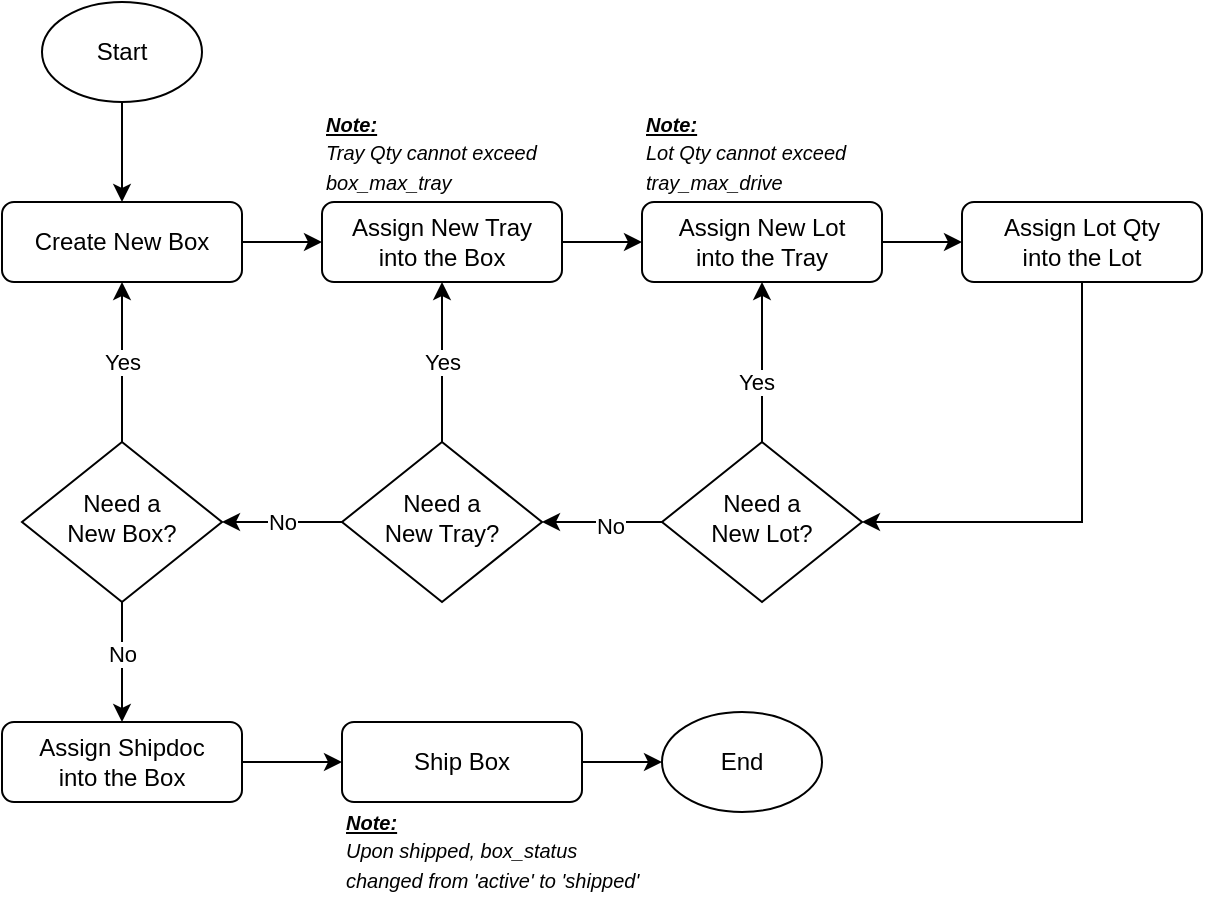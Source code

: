 <mxfile version="22.1.2" type="device">
  <diagram id="C5RBs43oDa-KdzZeNtuy" name="Page-1">
    <mxGraphModel dx="1050" dy="581" grid="1" gridSize="10" guides="1" tooltips="1" connect="1" arrows="1" fold="1" page="1" pageScale="1" pageWidth="827" pageHeight="1169" math="0" shadow="0">
      <root>
        <mxCell id="WIyWlLk6GJQsqaUBKTNV-0" />
        <mxCell id="WIyWlLk6GJQsqaUBKTNV-1" parent="WIyWlLk6GJQsqaUBKTNV-0" />
        <mxCell id="1_PeUKzKMtI_XJAJoonI-5" value="" style="edgeStyle=orthogonalEdgeStyle;rounded=0;orthogonalLoop=1;jettySize=auto;html=1;" parent="WIyWlLk6GJQsqaUBKTNV-1" source="WIyWlLk6GJQsqaUBKTNV-3" target="1_PeUKzKMtI_XJAJoonI-1" edge="1">
          <mxGeometry relative="1" as="geometry" />
        </mxCell>
        <mxCell id="WIyWlLk6GJQsqaUBKTNV-3" value="Create New Box" style="rounded=1;whiteSpace=wrap;html=1;fontSize=12;glass=0;strokeWidth=1;shadow=0;" parent="WIyWlLk6GJQsqaUBKTNV-1" vertex="1">
          <mxGeometry x="80" y="140" width="120" height="40" as="geometry" />
        </mxCell>
        <mxCell id="1_PeUKzKMtI_XJAJoonI-12" value="Yes" style="edgeStyle=orthogonalEdgeStyle;rounded=0;orthogonalLoop=1;jettySize=auto;html=1;entryX=0.5;entryY=1;entryDx=0;entryDy=0;" parent="WIyWlLk6GJQsqaUBKTNV-1" source="WIyWlLk6GJQsqaUBKTNV-6" target="WIyWlLk6GJQsqaUBKTNV-3" edge="1">
          <mxGeometry relative="1" as="geometry" />
        </mxCell>
        <mxCell id="KvlJnRZCGA25DDCbRQvM-0" value="" style="edgeStyle=orthogonalEdgeStyle;rounded=0;orthogonalLoop=1;jettySize=auto;html=1;" parent="WIyWlLk6GJQsqaUBKTNV-1" source="WIyWlLk6GJQsqaUBKTNV-6" target="1_PeUKzKMtI_XJAJoonI-23" edge="1">
          <mxGeometry relative="1" as="geometry" />
        </mxCell>
        <mxCell id="KvlJnRZCGA25DDCbRQvM-1" value="No" style="edgeLabel;html=1;align=center;verticalAlign=middle;resizable=0;points=[];" parent="KvlJnRZCGA25DDCbRQvM-0" vertex="1" connectable="0">
          <mxGeometry x="-0.133" relative="1" as="geometry">
            <mxPoint as="offset" />
          </mxGeometry>
        </mxCell>
        <mxCell id="WIyWlLk6GJQsqaUBKTNV-6" value="Need a &lt;br&gt;New Box?" style="rhombus;whiteSpace=wrap;html=1;shadow=0;fontFamily=Helvetica;fontSize=12;align=center;strokeWidth=1;spacing=6;spacingTop=-4;" parent="WIyWlLk6GJQsqaUBKTNV-1" vertex="1">
          <mxGeometry x="90" y="260" width="100" height="80" as="geometry" />
        </mxCell>
        <mxCell id="1_PeUKzKMtI_XJAJoonI-8" value="" style="edgeStyle=orthogonalEdgeStyle;rounded=0;orthogonalLoop=1;jettySize=auto;html=1;" parent="WIyWlLk6GJQsqaUBKTNV-1" source="1_PeUKzKMtI_XJAJoonI-0" target="WIyWlLk6GJQsqaUBKTNV-3" edge="1">
          <mxGeometry relative="1" as="geometry" />
        </mxCell>
        <mxCell id="1_PeUKzKMtI_XJAJoonI-0" value="Start" style="ellipse;whiteSpace=wrap;html=1;" parent="WIyWlLk6GJQsqaUBKTNV-1" vertex="1">
          <mxGeometry x="100" y="40" width="80" height="50" as="geometry" />
        </mxCell>
        <mxCell id="1_PeUKzKMtI_XJAJoonI-6" value="" style="edgeStyle=orthogonalEdgeStyle;rounded=0;orthogonalLoop=1;jettySize=auto;html=1;" parent="WIyWlLk6GJQsqaUBKTNV-1" source="1_PeUKzKMtI_XJAJoonI-1" target="1_PeUKzKMtI_XJAJoonI-2" edge="1">
          <mxGeometry relative="1" as="geometry" />
        </mxCell>
        <mxCell id="1_PeUKzKMtI_XJAJoonI-1" value="Assign New Tray &lt;br&gt;into the Box" style="rounded=1;whiteSpace=wrap;html=1;fontSize=12;glass=0;strokeWidth=1;shadow=0;" parent="WIyWlLk6GJQsqaUBKTNV-1" vertex="1">
          <mxGeometry x="240" y="140" width="120" height="40" as="geometry" />
        </mxCell>
        <mxCell id="1_PeUKzKMtI_XJAJoonI-7" value="" style="edgeStyle=orthogonalEdgeStyle;rounded=0;orthogonalLoop=1;jettySize=auto;html=1;" parent="WIyWlLk6GJQsqaUBKTNV-1" source="1_PeUKzKMtI_XJAJoonI-2" target="1_PeUKzKMtI_XJAJoonI-3" edge="1">
          <mxGeometry relative="1" as="geometry" />
        </mxCell>
        <mxCell id="1_PeUKzKMtI_XJAJoonI-2" value="Assign New Lot&lt;br&gt;into the Tray" style="rounded=1;whiteSpace=wrap;html=1;fontSize=12;glass=0;strokeWidth=1;shadow=0;" parent="WIyWlLk6GJQsqaUBKTNV-1" vertex="1">
          <mxGeometry x="400" y="140" width="120" height="40" as="geometry" />
        </mxCell>
        <mxCell id="_5mp6oneuePxIlQ1IFAd-1" style="edgeStyle=orthogonalEdgeStyle;rounded=0;orthogonalLoop=1;jettySize=auto;html=1;entryX=1;entryY=0.5;entryDx=0;entryDy=0;exitX=0.5;exitY=1;exitDx=0;exitDy=0;" edge="1" parent="WIyWlLk6GJQsqaUBKTNV-1" source="1_PeUKzKMtI_XJAJoonI-3" target="1_PeUKzKMtI_XJAJoonI-17">
          <mxGeometry relative="1" as="geometry" />
        </mxCell>
        <mxCell id="1_PeUKzKMtI_XJAJoonI-3" value="Assign Lot Qty&lt;br&gt;into the Lot" style="rounded=1;whiteSpace=wrap;html=1;fontSize=12;glass=0;strokeWidth=1;shadow=0;" parent="WIyWlLk6GJQsqaUBKTNV-1" vertex="1">
          <mxGeometry x="560" y="140" width="120" height="40" as="geometry" />
        </mxCell>
        <mxCell id="1_PeUKzKMtI_XJAJoonI-13" value="Yes" style="edgeStyle=orthogonalEdgeStyle;rounded=0;orthogonalLoop=1;jettySize=auto;html=1;" parent="WIyWlLk6GJQsqaUBKTNV-1" source="1_PeUKzKMtI_XJAJoonI-4" target="1_PeUKzKMtI_XJAJoonI-1" edge="1">
          <mxGeometry relative="1" as="geometry" />
        </mxCell>
        <mxCell id="1_PeUKzKMtI_XJAJoonI-14" value="No" style="edgeStyle=orthogonalEdgeStyle;rounded=0;orthogonalLoop=1;jettySize=auto;html=1;entryX=1;entryY=0.5;entryDx=0;entryDy=0;" parent="WIyWlLk6GJQsqaUBKTNV-1" source="1_PeUKzKMtI_XJAJoonI-4" target="WIyWlLk6GJQsqaUBKTNV-6" edge="1">
          <mxGeometry relative="1" as="geometry" />
        </mxCell>
        <mxCell id="1_PeUKzKMtI_XJAJoonI-4" value="Need a &lt;br&gt;New Tray?" style="rhombus;whiteSpace=wrap;html=1;shadow=0;fontFamily=Helvetica;fontSize=12;align=center;strokeWidth=1;spacing=6;spacingTop=-4;" parent="WIyWlLk6GJQsqaUBKTNV-1" vertex="1">
          <mxGeometry x="250" y="260" width="100" height="80" as="geometry" />
        </mxCell>
        <mxCell id="1_PeUKzKMtI_XJAJoonI-15" value="End" style="ellipse;whiteSpace=wrap;html=1;" parent="WIyWlLk6GJQsqaUBKTNV-1" vertex="1">
          <mxGeometry x="410" y="395" width="80" height="50" as="geometry" />
        </mxCell>
        <mxCell id="1_PeUKzKMtI_XJAJoonI-18" value="" style="edgeStyle=orthogonalEdgeStyle;rounded=0;orthogonalLoop=1;jettySize=auto;html=1;" parent="WIyWlLk6GJQsqaUBKTNV-1" source="1_PeUKzKMtI_XJAJoonI-17" target="1_PeUKzKMtI_XJAJoonI-4" edge="1">
          <mxGeometry relative="1" as="geometry" />
        </mxCell>
        <mxCell id="1_PeUKzKMtI_XJAJoonI-19" value="No" style="edgeLabel;html=1;align=center;verticalAlign=middle;resizable=0;points=[];" parent="1_PeUKzKMtI_XJAJoonI-18" vertex="1" connectable="0">
          <mxGeometry x="-0.127" y="2" relative="1" as="geometry">
            <mxPoint as="offset" />
          </mxGeometry>
        </mxCell>
        <mxCell id="1_PeUKzKMtI_XJAJoonI-20" value="" style="edgeStyle=orthogonalEdgeStyle;rounded=0;orthogonalLoop=1;jettySize=auto;html=1;" parent="WIyWlLk6GJQsqaUBKTNV-1" source="1_PeUKzKMtI_XJAJoonI-17" target="1_PeUKzKMtI_XJAJoonI-2" edge="1">
          <mxGeometry relative="1" as="geometry" />
        </mxCell>
        <mxCell id="1_PeUKzKMtI_XJAJoonI-21" value="Yes" style="edgeLabel;html=1;align=center;verticalAlign=middle;resizable=0;points=[];" parent="1_PeUKzKMtI_XJAJoonI-20" vertex="1" connectable="0">
          <mxGeometry x="-0.255" y="3" relative="1" as="geometry">
            <mxPoint as="offset" />
          </mxGeometry>
        </mxCell>
        <mxCell id="1_PeUKzKMtI_XJAJoonI-17" value="Need a &lt;br&gt;New Lot?" style="rhombus;whiteSpace=wrap;html=1;shadow=0;fontFamily=Helvetica;fontSize=12;align=center;strokeWidth=1;spacing=6;spacingTop=-4;" parent="WIyWlLk6GJQsqaUBKTNV-1" vertex="1">
          <mxGeometry x="410" y="260" width="100" height="80" as="geometry" />
        </mxCell>
        <mxCell id="KvlJnRZCGA25DDCbRQvM-2" value="" style="edgeStyle=orthogonalEdgeStyle;rounded=0;orthogonalLoop=1;jettySize=auto;html=1;" parent="WIyWlLk6GJQsqaUBKTNV-1" source="1_PeUKzKMtI_XJAJoonI-23" edge="1">
          <mxGeometry relative="1" as="geometry">
            <mxPoint x="250" y="420" as="targetPoint" />
          </mxGeometry>
        </mxCell>
        <mxCell id="1_PeUKzKMtI_XJAJoonI-23" value="Assign Shipdoc&lt;br&gt;into the Box" style="rounded=1;whiteSpace=wrap;html=1;fontSize=12;glass=0;strokeWidth=1;shadow=0;" parent="WIyWlLk6GJQsqaUBKTNV-1" vertex="1">
          <mxGeometry x="80" y="400" width="120" height="40" as="geometry" />
        </mxCell>
        <mxCell id="47lEi0kerC_UpEnarVsY-0" value="&lt;i&gt;&lt;font style=&quot;font-size: 10px;&quot;&gt;&lt;u style=&quot;&quot;&gt;&lt;b&gt;Note: &lt;/b&gt;&lt;/u&gt;&lt;br&gt;Tray Qty cannot exceed box_max_tray&lt;/font&gt;&lt;/i&gt;" style="text;html=1;strokeColor=none;fillColor=none;align=left;verticalAlign=middle;whiteSpace=wrap;rounded=0;" parent="WIyWlLk6GJQsqaUBKTNV-1" vertex="1">
          <mxGeometry x="240" y="90" width="120" height="50" as="geometry" />
        </mxCell>
        <mxCell id="47lEi0kerC_UpEnarVsY-1" value="&lt;i&gt;&lt;font style=&quot;font-size: 10px;&quot;&gt;&lt;u style=&quot;&quot;&gt;&lt;b&gt;Note: &lt;/b&gt;&lt;/u&gt;&lt;br&gt;Lot Qty cannot exceed tray_max_drive&lt;/font&gt;&lt;/i&gt;" style="text;html=1;strokeColor=none;fillColor=none;align=left;verticalAlign=middle;whiteSpace=wrap;rounded=0;" parent="WIyWlLk6GJQsqaUBKTNV-1" vertex="1">
          <mxGeometry x="400" y="90" width="120" height="50" as="geometry" />
        </mxCell>
        <mxCell id="47lEi0kerC_UpEnarVsY-2" value="&lt;i&gt;&lt;font style=&quot;font-size: 10px;&quot;&gt;&lt;u style=&quot;&quot;&gt;&lt;b&gt;Note: &lt;/b&gt;&lt;/u&gt;&lt;br&gt;Upon shipped, box_status changed from &#39;active&#39; to &#39;shipped&#39;&lt;br&gt;&lt;/font&gt;&lt;/i&gt;" style="text;html=1;strokeColor=none;fillColor=none;align=left;verticalAlign=middle;whiteSpace=wrap;rounded=0;" parent="WIyWlLk6GJQsqaUBKTNV-1" vertex="1">
          <mxGeometry x="250" y="439" width="150" height="50" as="geometry" />
        </mxCell>
        <mxCell id="47lEi0kerC_UpEnarVsY-7" value="" style="edgeStyle=orthogonalEdgeStyle;rounded=0;orthogonalLoop=1;jettySize=auto;html=1;" parent="WIyWlLk6GJQsqaUBKTNV-1" source="47lEi0kerC_UpEnarVsY-6" target="1_PeUKzKMtI_XJAJoonI-15" edge="1">
          <mxGeometry relative="1" as="geometry" />
        </mxCell>
        <mxCell id="47lEi0kerC_UpEnarVsY-6" value="Ship Box" style="rounded=1;whiteSpace=wrap;html=1;fontSize=12;glass=0;strokeWidth=1;shadow=0;" parent="WIyWlLk6GJQsqaUBKTNV-1" vertex="1">
          <mxGeometry x="250" y="400" width="120" height="40" as="geometry" />
        </mxCell>
      </root>
    </mxGraphModel>
  </diagram>
</mxfile>
